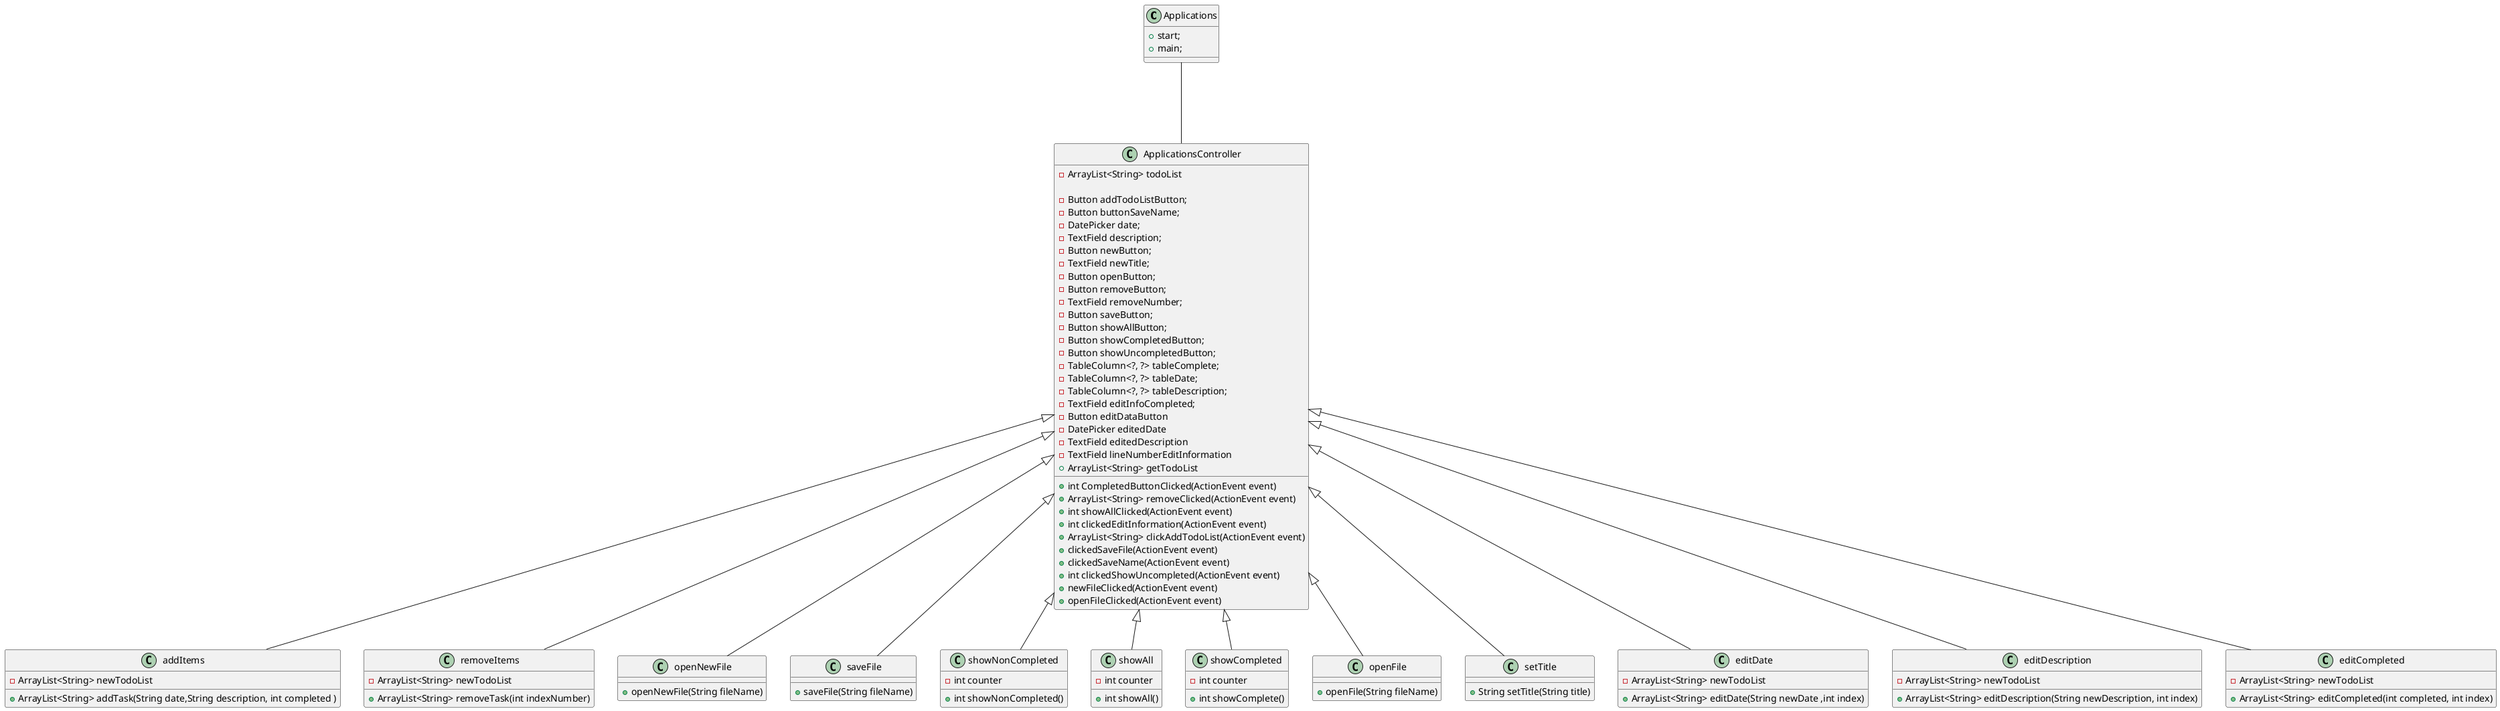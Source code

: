 @startuml
'https://plantuml.com/sequence-diagram

class Applications{
    +start;
    +main;
}
class ApplicationsController{
    -ArrayList<String> todoList

    -Button addTodoListButton;
    -Button buttonSaveName;
    -DatePicker date;
    -TextField description;
    - Button newButton;
    -TextField newTitle;
    -Button openButton;
    -Button removeButton;
    -TextField removeNumber;
    -Button saveButton;
    -Button showAllButton;
    -Button showCompletedButton;
    -Button showUncompletedButton;
    -TableColumn<?, ?> tableComplete;
    -TableColumn<?, ?> tableDate;
    -TableColumn<?, ?> tableDescription;
    -TextField editInfoCompleted;
    -Button editDataButton
    -DatePicker editedDate
    -TextField editedDescription
    -TextField lineNumberEditInformation
    +ArrayList<String> getTodoList
    +int CompletedButtonClicked(ActionEvent event)
    +ArrayList<String> removeClicked(ActionEvent event)
    +int showAllClicked(ActionEvent event)
    +int clickedEditInformation(ActionEvent event)
    +ArrayList<String> clickAddTodoList(ActionEvent event)
    +clickedSaveFile(ActionEvent event)
    +clickedSaveName(ActionEvent event)
    +int clickedShowUncompleted(ActionEvent event)
    +newFileClicked(ActionEvent event)
    +openFileClicked(ActionEvent event)

}
class addItems{
    -ArrayList<String> newTodoList
    +ArrayList<String> addTask(String date,String description, int completed )
}
class removeItems{
    -ArrayList<String> newTodoList
    +ArrayList<String> removeTask(int indexNumber)
}
class openNewFile{
    +openNewFile(String fileName)

}
class saveFile{
     +saveFile(String fileName)
}
class showNonCompleted{
    -int counter
    +int showNonCompleted()
}
class showAll{
    -int counter
     +int showAll()
}
class showCompleted{
    -int counter
    +int showComplete()
}
class openFile{
    +openFile(String fileName)
}
class setTitle{
   +String setTitle(String title)

}
class editDate{
    -ArrayList<String> newTodoList
    +ArrayList<String> editDate(String newDate ,int index)

}
class editDescription{
    -ArrayList<String> newTodoList
    +ArrayList<String> editDescription(String newDescription, int index)
}
class editCompleted{
    -ArrayList<String> newTodoList
    +ArrayList<String> editCompleted(int completed, int index)

}

Applications --- ApplicationsController
ApplicationsController <|-- addItems
ApplicationsController <|-- removeItems
ApplicationsController <|-- openNewFile
ApplicationsController <|-- saveFile
ApplicationsController <|-- showNonCompleted
ApplicationsController <|-- showAll
ApplicationsController <|-- showCompleted
ApplicationsController <|-- openFile
ApplicationsController <|-- setTitle
ApplicationsController <|-- editDate
ApplicationsController <|-- editDescription
ApplicationsController <|-- editCompleted
@enduml